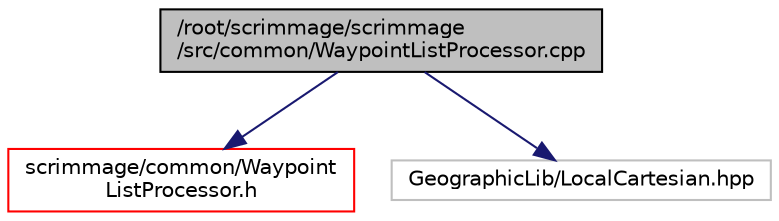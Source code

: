 digraph "/root/scrimmage/scrimmage/src/common/WaypointListProcessor.cpp"
{
 // LATEX_PDF_SIZE
  edge [fontname="Helvetica",fontsize="10",labelfontname="Helvetica",labelfontsize="10"];
  node [fontname="Helvetica",fontsize="10",shape=record];
  Node1 [label="/root/scrimmage/scrimmage\l/src/common/WaypointListProcessor.cpp",height=0.2,width=0.4,color="black", fillcolor="grey75", style="filled", fontcolor="black",tooltip="Brief file description."];
  Node1 -> Node2 [color="midnightblue",fontsize="10",style="solid",fontname="Helvetica"];
  Node2 [label="scrimmage/common/Waypoint\lListProcessor.h",height=0.2,width=0.4,color="red", fillcolor="white", style="filled",URL="$WaypointListProcessor_8h.html",tooltip="Brief file description."];
  Node1 -> Node16 [color="midnightblue",fontsize="10",style="solid",fontname="Helvetica"];
  Node16 [label="GeographicLib/LocalCartesian.hpp",height=0.2,width=0.4,color="grey75", fillcolor="white", style="filled",tooltip=" "];
}
